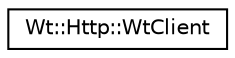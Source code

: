 digraph "Graphical Class Hierarchy"
{
 // LATEX_PDF_SIZE
  edge [fontname="Helvetica",fontsize="10",labelfontname="Helvetica",labelfontsize="10"];
  node [fontname="Helvetica",fontsize="10",shape=record];
  rankdir="LR";
  Node0 [label="Wt::Http::WtClient",height=0.2,width=0.4,color="black", fillcolor="white", style="filled",URL="$classWt_1_1Http_1_1WtClient.html",tooltip="Support for a Wt web application client."];
}
